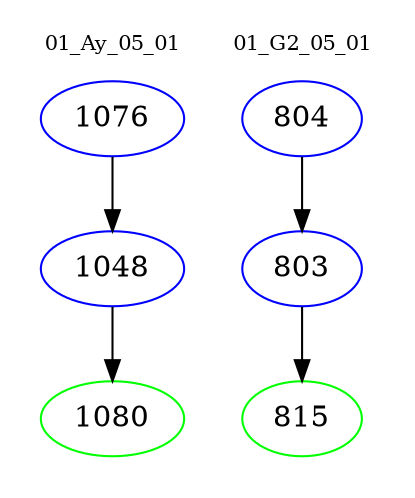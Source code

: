 digraph{
subgraph cluster_0 {
color = white
label = "01_Ay_05_01";
fontsize=10;
T0_1076 [label="1076", color="blue"]
T0_1076 -> T0_1048 [color="black"]
T0_1048 [label="1048", color="blue"]
T0_1048 -> T0_1080 [color="black"]
T0_1080 [label="1080", color="green"]
}
subgraph cluster_1 {
color = white
label = "01_G2_05_01";
fontsize=10;
T1_804 [label="804", color="blue"]
T1_804 -> T1_803 [color="black"]
T1_803 [label="803", color="blue"]
T1_803 -> T1_815 [color="black"]
T1_815 [label="815", color="green"]
}
}
